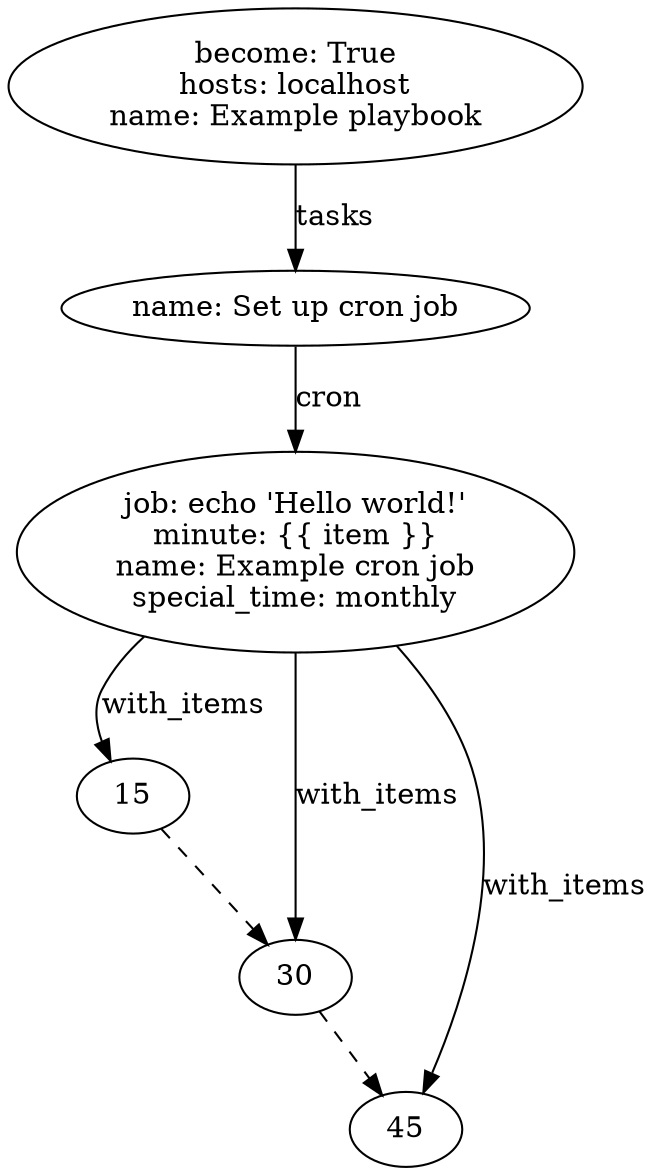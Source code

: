 digraph graphname {
2212 [label="15"];
2213 [label="30"];
2214 [label="45"];
2211 [label="job: echo 'Hello world!'\nminute: {{ item }}\nname: Example cron job\nspecial_time: monthly\n"];
2211 -> 2212 [label="with_items"];
2211 -> 2213 [label="with_items"];
2212 -> 2213 [style="dashed"];
2211 -> 2214 [label="with_items"];
2213 -> 2214 [style="dashed"];
2210 [label="name: Set up cron job\n"];
2210 -> 2211 [label="cron"];
2209 [label="become: True\nhosts: localhost\nname: Example playbook\n"];
2209 -> 2210 [label="tasks"];
}
